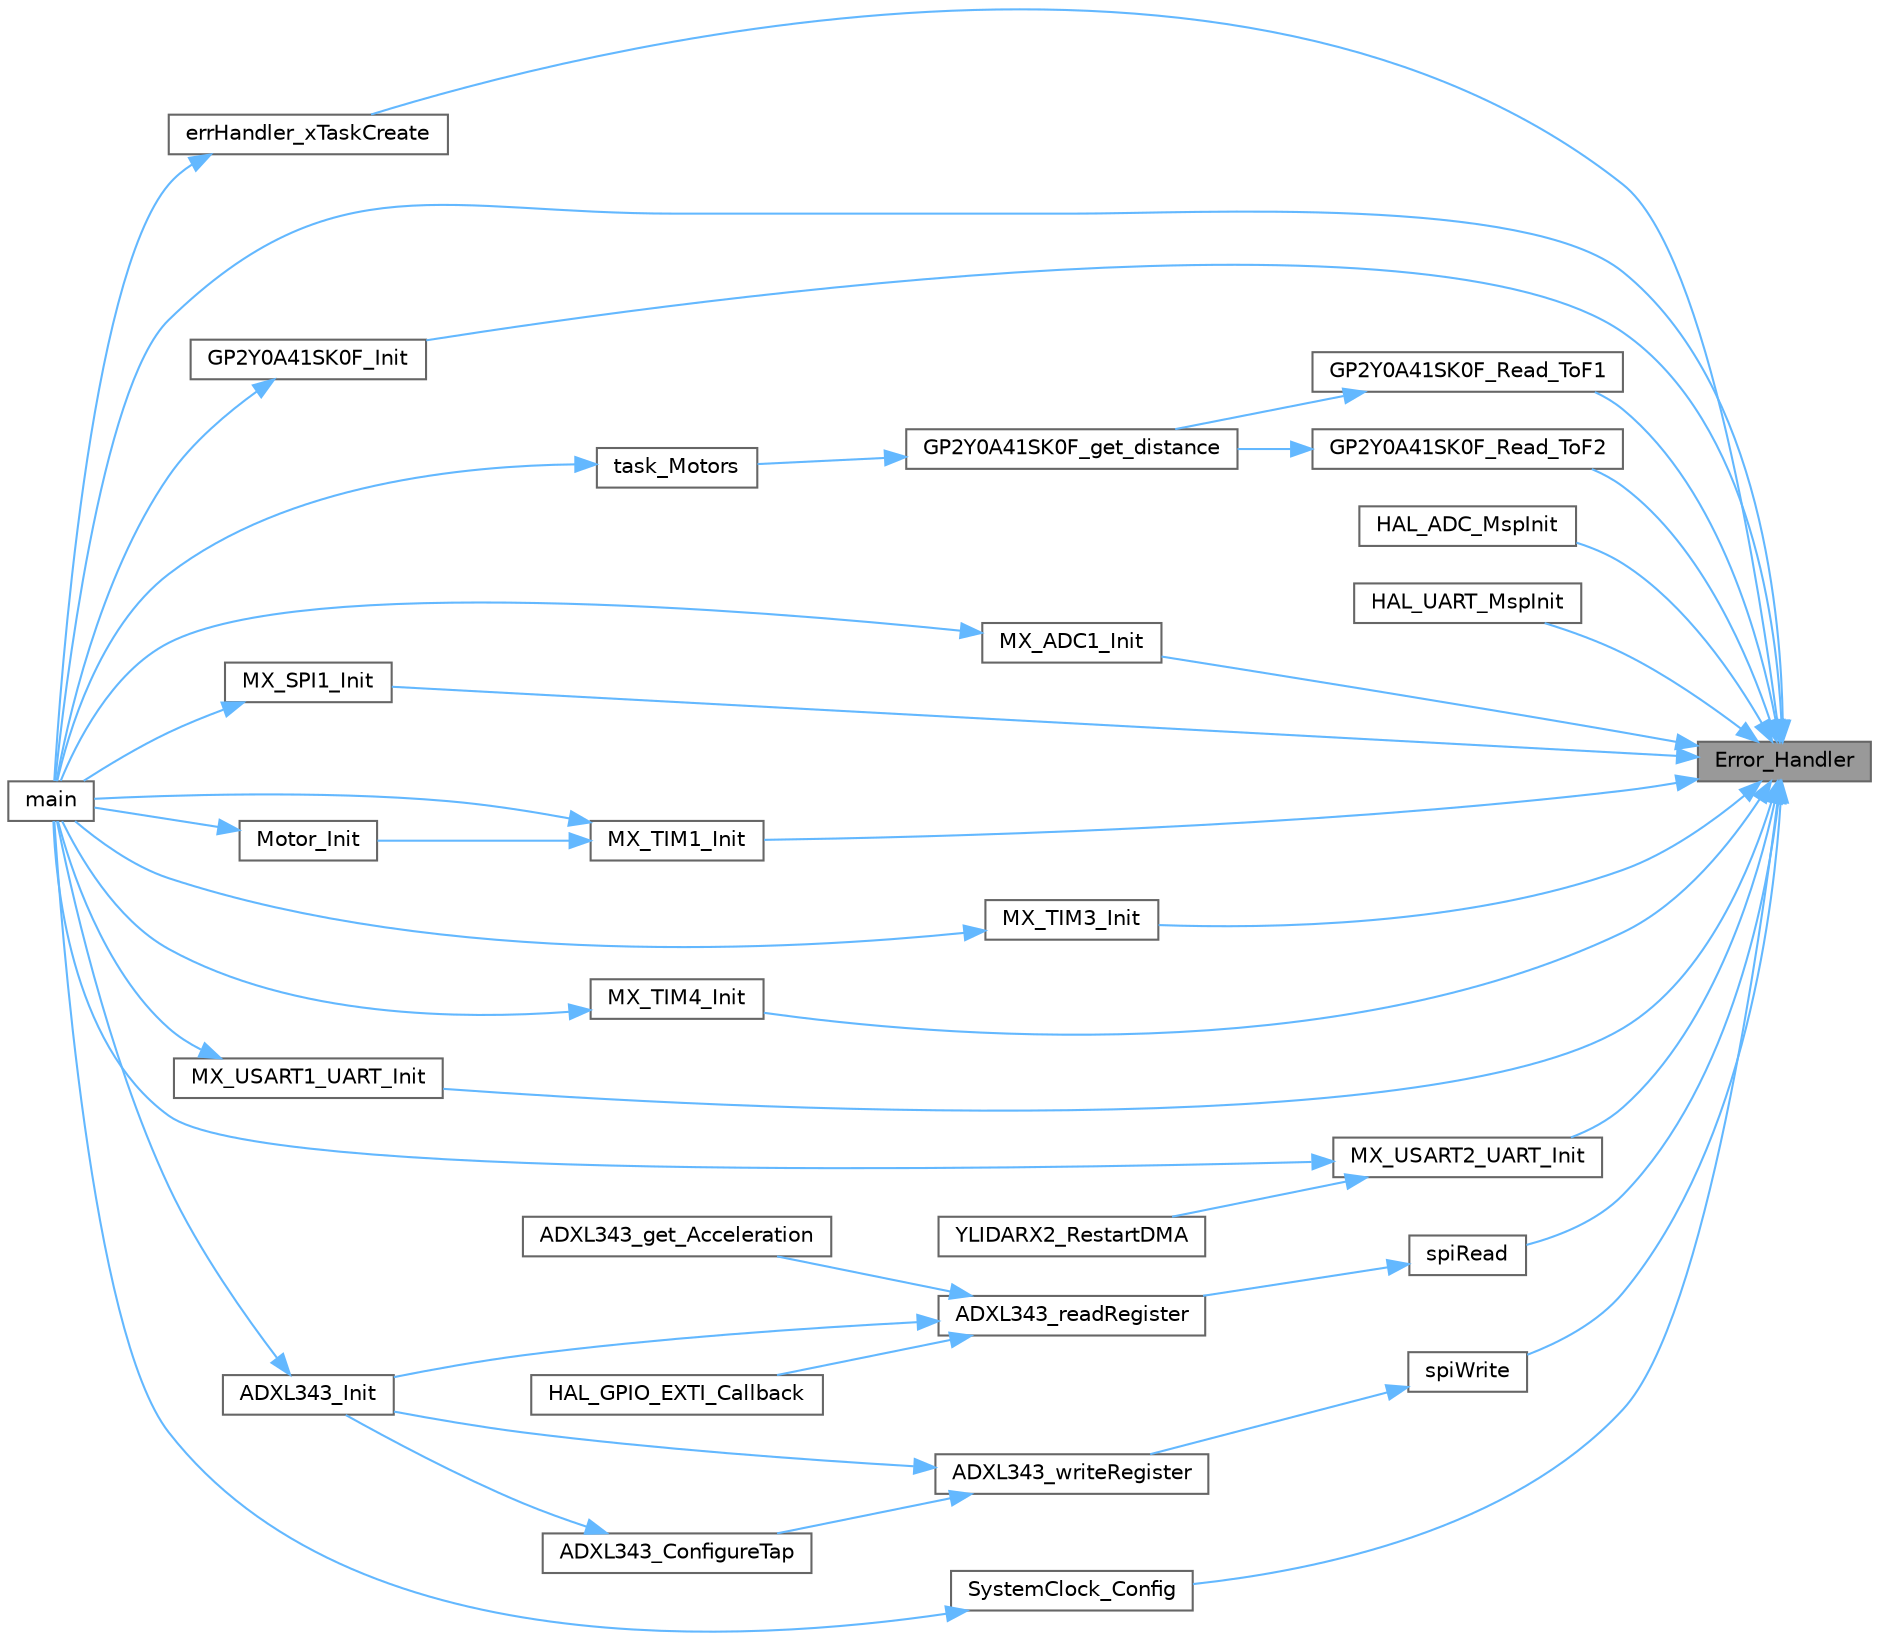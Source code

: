 digraph "Error_Handler"
{
 // LATEX_PDF_SIZE
  bgcolor="transparent";
  edge [fontname=Helvetica,fontsize=10,labelfontname=Helvetica,labelfontsize=10];
  node [fontname=Helvetica,fontsize=10,shape=box,height=0.2,width=0.4];
  rankdir="RL";
  Node1 [id="Node000001",label="Error_Handler",height=0.2,width=0.4,color="gray40", fillcolor="grey60", style="filled", fontcolor="black",tooltip="This function is executed in case of error occurrence."];
  Node1 -> Node2 [id="edge44_Node000001_Node000002",dir="back",color="steelblue1",style="solid",tooltip=" "];
  Node2 [id="Node000002",label="errHandler_xTaskCreate",height=0.2,width=0.4,color="grey40", fillcolor="white", style="filled",URL="$main_8c.html#aa78a978fbd2432d86e6dd4b572b368af",tooltip="Handles errors during task creation."];
  Node2 -> Node3 [id="edge45_Node000002_Node000003",dir="back",color="steelblue1",style="solid",tooltip=" "];
  Node3 [id="Node000003",label="main",height=0.2,width=0.4,color="grey40", fillcolor="white", style="filled",URL="$main_8c.html#a840291bc02cba5474a4cb46a9b9566fe",tooltip="The application entry point."];
  Node1 -> Node4 [id="edge46_Node000001_Node000004",dir="back",color="steelblue1",style="solid",tooltip=" "];
  Node4 [id="Node000004",label="GP2Y0A41SK0F_Init",height=0.2,width=0.4,color="grey40", fillcolor="white", style="filled",URL="$driver__GP2Y0A41SK0F_8c.html#aa7ad3e9907f6fb052aca0e5fd419485e",tooltip="Initialize the GP2Y0A41SK0F sensors."];
  Node4 -> Node3 [id="edge47_Node000004_Node000003",dir="back",color="steelblue1",style="solid",tooltip=" "];
  Node1 -> Node5 [id="edge48_Node000001_Node000005",dir="back",color="steelblue1",style="solid",tooltip=" "];
  Node5 [id="Node000005",label="GP2Y0A41SK0F_Read_ToF1",height=0.2,width=0.4,color="grey40", fillcolor="white", style="filled",URL="$driver__GP2Y0A41SK0F_8c.html#a717bc3d5b29849d805ba7bb3db352d56",tooltip="Read raw ADC value from ToF sensor 1."];
  Node5 -> Node6 [id="edge49_Node000005_Node000006",dir="back",color="steelblue1",style="solid",tooltip=" "];
  Node6 [id="Node000006",label="GP2Y0A41SK0F_get_distance",height=0.2,width=0.4,color="grey40", fillcolor="white", style="filled",URL="$driver__GP2Y0A41SK0F_8c.html#a45360e44b7a7b368b4fa9ba584d6fb3a",tooltip="Compute distances for both ToF sensors based on ADC readings."];
  Node6 -> Node7 [id="edge50_Node000006_Node000007",dir="back",color="steelblue1",style="solid",tooltip=" "];
  Node7 [id="Node000007",label="task_Motors",height=0.2,width=0.4,color="grey40", fillcolor="white", style="filled",URL="$main_8c.html#a8f10a863197fb81d232a412773658b78",tooltip="Task declarations."];
  Node7 -> Node3 [id="edge51_Node000007_Node000003",dir="back",color="steelblue1",style="solid",tooltip=" "];
  Node1 -> Node8 [id="edge52_Node000001_Node000008",dir="back",color="steelblue1",style="solid",tooltip=" "];
  Node8 [id="Node000008",label="GP2Y0A41SK0F_Read_ToF2",height=0.2,width=0.4,color="grey40", fillcolor="white", style="filled",URL="$driver__GP2Y0A41SK0F_8c.html#ad0568e5c44844e6efc75a7dfe9f9d490",tooltip="Read raw ADC value from ToF sensor 2."];
  Node8 -> Node6 [id="edge53_Node000008_Node000006",dir="back",color="steelblue1",style="solid",tooltip=" "];
  Node1 -> Node9 [id="edge54_Node000001_Node000009",dir="back",color="steelblue1",style="solid",tooltip=" "];
  Node9 [id="Node000009",label="HAL_ADC_MspInit",height=0.2,width=0.4,color="grey40", fillcolor="white", style="filled",URL="$adc_8c.html#ac3139540667c403c5dfd37a99c610b1c",tooltip=" "];
  Node1 -> Node10 [id="edge55_Node000001_Node000010",dir="back",color="steelblue1",style="solid",tooltip=" "];
  Node10 [id="Node000010",label="HAL_UART_MspInit",height=0.2,width=0.4,color="grey40", fillcolor="white", style="filled",URL="$usart_8c.html#a62a25476866998c7aadfb5c0864fa349",tooltip=" "];
  Node1 -> Node3 [id="edge56_Node000001_Node000003",dir="back",color="steelblue1",style="solid",tooltip=" "];
  Node1 -> Node11 [id="edge57_Node000001_Node000011",dir="back",color="steelblue1",style="solid",tooltip=" "];
  Node11 [id="Node000011",label="MX_ADC1_Init",height=0.2,width=0.4,color="grey40", fillcolor="white", style="filled",URL="$adc_8c.html#acccd58aa70215a6b184ad242312ffd0c",tooltip=" "];
  Node11 -> Node3 [id="edge58_Node000011_Node000003",dir="back",color="steelblue1",style="solid",tooltip=" "];
  Node1 -> Node12 [id="edge59_Node000001_Node000012",dir="back",color="steelblue1",style="solid",tooltip=" "];
  Node12 [id="Node000012",label="MX_SPI1_Init",height=0.2,width=0.4,color="grey40", fillcolor="white", style="filled",URL="$spi_8c.html#af81398f9775695df0b172367651ca3e6",tooltip=" "];
  Node12 -> Node3 [id="edge60_Node000012_Node000003",dir="back",color="steelblue1",style="solid",tooltip=" "];
  Node1 -> Node13 [id="edge61_Node000001_Node000013",dir="back",color="steelblue1",style="solid",tooltip=" "];
  Node13 [id="Node000013",label="MX_TIM1_Init",height=0.2,width=0.4,color="grey40", fillcolor="white", style="filled",URL="$tim_8c.html#ad1f9d42690163f73f73e5b820c81ca14",tooltip=" "];
  Node13 -> Node3 [id="edge62_Node000013_Node000003",dir="back",color="steelblue1",style="solid",tooltip=" "];
  Node13 -> Node14 [id="edge63_Node000013_Node000014",dir="back",color="steelblue1",style="solid",tooltip=" "];
  Node14 [id="Node000014",label="Motor_Init",height=0.2,width=0.4,color="grey40", fillcolor="white", style="filled",URL="$driver__Motor_8c.html#ad1dfbf8ee0a807290e2030e9792ef959",tooltip="Initialize the motors."];
  Node14 -> Node3 [id="edge64_Node000014_Node000003",dir="back",color="steelblue1",style="solid",tooltip=" "];
  Node1 -> Node15 [id="edge65_Node000001_Node000015",dir="back",color="steelblue1",style="solid",tooltip=" "];
  Node15 [id="Node000015",label="MX_TIM3_Init",height=0.2,width=0.4,color="grey40", fillcolor="white", style="filled",URL="$tim_8c.html#a7912f2916786a2c33cb6fb8259ade58c",tooltip=" "];
  Node15 -> Node3 [id="edge66_Node000015_Node000003",dir="back",color="steelblue1",style="solid",tooltip=" "];
  Node1 -> Node16 [id="edge67_Node000001_Node000016",dir="back",color="steelblue1",style="solid",tooltip=" "];
  Node16 [id="Node000016",label="MX_TIM4_Init",height=0.2,width=0.4,color="grey40", fillcolor="white", style="filled",URL="$tim_8c.html#aef1e0b132b1af1c923cc420a57180c67",tooltip=" "];
  Node16 -> Node3 [id="edge68_Node000016_Node000003",dir="back",color="steelblue1",style="solid",tooltip=" "];
  Node1 -> Node17 [id="edge69_Node000001_Node000017",dir="back",color="steelblue1",style="solid",tooltip=" "];
  Node17 [id="Node000017",label="MX_USART1_UART_Init",height=0.2,width=0.4,color="grey40", fillcolor="white", style="filled",URL="$usart_8c.html#a57d1167735baafab8e3288526c424929",tooltip=" "];
  Node17 -> Node3 [id="edge70_Node000017_Node000003",dir="back",color="steelblue1",style="solid",tooltip=" "];
  Node1 -> Node18 [id="edge71_Node000001_Node000018",dir="back",color="steelblue1",style="solid",tooltip=" "];
  Node18 [id="Node000018",label="MX_USART2_UART_Init",height=0.2,width=0.4,color="grey40", fillcolor="white", style="filled",URL="$usart_8c.html#a052088fe5bb3f807a4b2502e664fd4fd",tooltip=" "];
  Node18 -> Node3 [id="edge72_Node000018_Node000003",dir="back",color="steelblue1",style="solid",tooltip=" "];
  Node18 -> Node19 [id="edge73_Node000018_Node000019",dir="back",color="steelblue1",style="solid",tooltip=" "];
  Node19 [id="Node000019",label="YLIDARX2_RestartDMA",height=0.2,width=0.4,color="grey40", fillcolor="white", style="filled",URL="$driver__YLIDARX2_8c.html#a242f78691663fad7e5b74671a38b8942",tooltip=" "];
  Node1 -> Node20 [id="edge74_Node000001_Node000020",dir="back",color="steelblue1",style="solid",tooltip=" "];
  Node20 [id="Node000020",label="spiRead",height=0.2,width=0.4,color="grey40", fillcolor="white", style="filled",URL="$driver__ADXL343_8c.html#a989890910c714e6261f0b93cb6112a24",tooltip="Reads data from the ADXL343 over SPI."];
  Node20 -> Node21 [id="edge75_Node000020_Node000021",dir="back",color="steelblue1",style="solid",tooltip=" "];
  Node21 [id="Node000021",label="ADXL343_readRegister",height=0.2,width=0.4,color="grey40", fillcolor="white", style="filled",URL="$driver__ADXL343_8c.html#a5e3d1b1903a9848b19c1eb0048631d6a",tooltip="Reads data from a specific register of the ADXL343."];
  Node21 -> Node22 [id="edge76_Node000021_Node000022",dir="back",color="steelblue1",style="solid",tooltip=" "];
  Node22 [id="Node000022",label="ADXL343_get_Acceleration",height=0.2,width=0.4,color="grey40", fillcolor="white", style="filled",URL="$driver__ADXL343_8c.html#ac00a63f3e7e827b116fec0ed2238942f",tooltip="Reads the acceleration data from the ADXL343."];
  Node21 -> Node23 [id="edge77_Node000021_Node000023",dir="back",color="steelblue1",style="solid",tooltip=" "];
  Node23 [id="Node000023",label="ADXL343_Init",height=0.2,width=0.4,color="grey40", fillcolor="white", style="filled",URL="$driver__ADXL343_8c.html#ac75b471ef5ee00618abe6cc7cdc9ba46",tooltip="Initializes the ADXL343 accelerometer."];
  Node23 -> Node3 [id="edge78_Node000023_Node000003",dir="back",color="steelblue1",style="solid",tooltip=" "];
  Node21 -> Node24 [id="edge79_Node000021_Node000024",dir="back",color="steelblue1",style="solid",tooltip=" "];
  Node24 [id="Node000024",label="HAL_GPIO_EXTI_Callback",height=0.2,width=0.4,color="grey40", fillcolor="white", style="filled",URL="$main_8c.html#a0cd91fd3a9608559c2a87a8ba6cba55f",tooltip="GPIO interrupt callback for EXTI line."];
  Node1 -> Node25 [id="edge80_Node000001_Node000025",dir="back",color="steelblue1",style="solid",tooltip=" "];
  Node25 [id="Node000025",label="spiWrite",height=0.2,width=0.4,color="grey40", fillcolor="white", style="filled",URL="$driver__ADXL343_8c.html#aaf4313256e790823fa015e28b544a29c",tooltip="Sends a command and data to the ADXL343 over SPI."];
  Node25 -> Node26 [id="edge81_Node000025_Node000026",dir="back",color="steelblue1",style="solid",tooltip=" "];
  Node26 [id="Node000026",label="ADXL343_writeRegister",height=0.2,width=0.4,color="grey40", fillcolor="white", style="filled",URL="$driver__ADXL343_8c.html#afb2c4ce84c1c1dade8c7f0ff62730591",tooltip="Writes data to a specific register of the ADXL343."];
  Node26 -> Node27 [id="edge82_Node000026_Node000027",dir="back",color="steelblue1",style="solid",tooltip=" "];
  Node27 [id="Node000027",label="ADXL343_ConfigureTap",height=0.2,width=0.4,color="grey40", fillcolor="white", style="filled",URL="$driver__ADXL343_8c.html#a4271a55c2cc57351024a86ac84a0203a",tooltip="Configures single-tap detection for the ADXL343."];
  Node27 -> Node23 [id="edge83_Node000027_Node000023",dir="back",color="steelblue1",style="solid",tooltip=" "];
  Node26 -> Node23 [id="edge84_Node000026_Node000023",dir="back",color="steelblue1",style="solid",tooltip=" "];
  Node1 -> Node28 [id="edge85_Node000001_Node000028",dir="back",color="steelblue1",style="solid",tooltip=" "];
  Node28 [id="Node000028",label="SystemClock_Config",height=0.2,width=0.4,color="grey40", fillcolor="white", style="filled",URL="$main_8c.html#a70af21c671abfcc773614a9a4f63d920",tooltip="System Clock Configuration."];
  Node28 -> Node3 [id="edge86_Node000028_Node000003",dir="back",color="steelblue1",style="solid",tooltip=" "];
}
